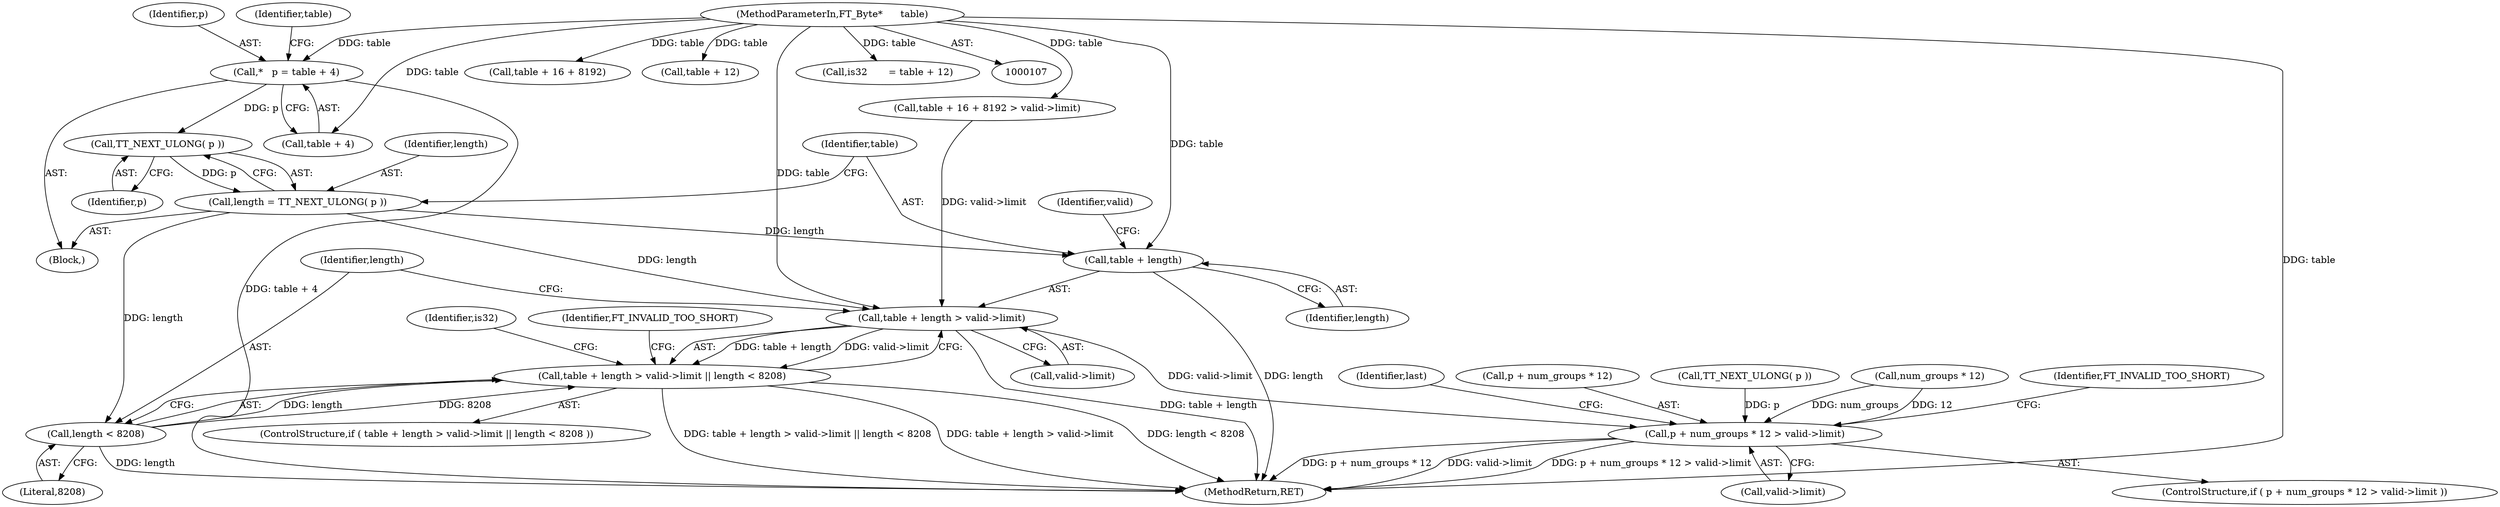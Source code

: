 digraph "0_savannah_a18788b14db60ae3673f932249cd02d33a227c4e_1@pointer" {
"1000112" [label="(Call,*   p = table + 4)"];
"1000108" [label="(MethodParameterIn,FT_Byte*      table)"];
"1000133" [label="(Call,TT_NEXT_ULONG( p ))"];
"1000131" [label="(Call,length = TT_NEXT_ULONG( p ))"];
"1000137" [label="(Call,table + length > valid->limit)"];
"1000136" [label="(Call,table + length > valid->limit || length < 8208)"];
"1000163" [label="(Call,p + num_groups * 12 > valid->limit)"];
"1000138" [label="(Call,table + length)"];
"1000144" [label="(Call,length < 8208)"];
"1000169" [label="(Call,valid->limit)"];
"1000172" [label="(Identifier,FT_INVALID_TOO_SHORT)"];
"1000163" [label="(Call,p + num_groups * 12 > valid->limit)"];
"1000113" [label="(Identifier,p)"];
"1000146" [label="(Literal,8208)"];
"1000108" [label="(MethodParameterIn,FT_Byte*      table)"];
"1000122" [label="(Call,table + 16 + 8192)"];
"1000150" [label="(Call,table + 12)"];
"1000123" [label="(Identifier,table)"];
"1000147" [label="(Identifier,FT_INVALID_TOO_SHORT)"];
"1000144" [label="(Call,length < 8208)"];
"1000142" [label="(Identifier,valid)"];
"1000138" [label="(Call,table + length)"];
"1000141" [label="(Call,valid->limit)"];
"1000149" [label="(Identifier,is32)"];
"1000181" [label="(Identifier,last)"];
"1000162" [label="(ControlStructure,if ( p + num_groups * 12 > valid->limit ))"];
"1000110" [label="(Block,)"];
"1000134" [label="(Identifier,p)"];
"1000140" [label="(Identifier,length)"];
"1000135" [label="(ControlStructure,if ( table + length > valid->limit || length < 8208 ))"];
"1000137" [label="(Call,table + length > valid->limit)"];
"1000121" [label="(Call,table + 16 + 8192 > valid->limit)"];
"1000133" [label="(Call,TT_NEXT_ULONG( p ))"];
"1000114" [label="(Call,table + 4)"];
"1000166" [label="(Call,num_groups * 12)"];
"1000136" [label="(Call,table + length > valid->limit || length < 8208)"];
"1000350" [label="(MethodReturn,RET)"];
"1000164" [label="(Call,p + num_groups * 12)"];
"1000148" [label="(Call,is32       = table + 12)"];
"1000139" [label="(Identifier,table)"];
"1000145" [label="(Identifier,length)"];
"1000132" [label="(Identifier,length)"];
"1000131" [label="(Call,length = TT_NEXT_ULONG( p ))"];
"1000160" [label="(Call,TT_NEXT_ULONG( p ))"];
"1000112" [label="(Call,*   p = table + 4)"];
"1000112" -> "1000110"  [label="AST: "];
"1000112" -> "1000114"  [label="CFG: "];
"1000113" -> "1000112"  [label="AST: "];
"1000114" -> "1000112"  [label="AST: "];
"1000123" -> "1000112"  [label="CFG: "];
"1000112" -> "1000350"  [label="DDG: table + 4"];
"1000108" -> "1000112"  [label="DDG: table"];
"1000112" -> "1000133"  [label="DDG: p"];
"1000108" -> "1000107"  [label="AST: "];
"1000108" -> "1000350"  [label="DDG: table"];
"1000108" -> "1000114"  [label="DDG: table"];
"1000108" -> "1000121"  [label="DDG: table"];
"1000108" -> "1000122"  [label="DDG: table"];
"1000108" -> "1000137"  [label="DDG: table"];
"1000108" -> "1000138"  [label="DDG: table"];
"1000108" -> "1000148"  [label="DDG: table"];
"1000108" -> "1000150"  [label="DDG: table"];
"1000133" -> "1000131"  [label="AST: "];
"1000133" -> "1000134"  [label="CFG: "];
"1000134" -> "1000133"  [label="AST: "];
"1000131" -> "1000133"  [label="CFG: "];
"1000133" -> "1000131"  [label="DDG: p"];
"1000131" -> "1000110"  [label="AST: "];
"1000132" -> "1000131"  [label="AST: "];
"1000139" -> "1000131"  [label="CFG: "];
"1000131" -> "1000137"  [label="DDG: length"];
"1000131" -> "1000138"  [label="DDG: length"];
"1000131" -> "1000144"  [label="DDG: length"];
"1000137" -> "1000136"  [label="AST: "];
"1000137" -> "1000141"  [label="CFG: "];
"1000138" -> "1000137"  [label="AST: "];
"1000141" -> "1000137"  [label="AST: "];
"1000145" -> "1000137"  [label="CFG: "];
"1000136" -> "1000137"  [label="CFG: "];
"1000137" -> "1000350"  [label="DDG: table + length"];
"1000137" -> "1000136"  [label="DDG: table + length"];
"1000137" -> "1000136"  [label="DDG: valid->limit"];
"1000121" -> "1000137"  [label="DDG: valid->limit"];
"1000137" -> "1000163"  [label="DDG: valid->limit"];
"1000136" -> "1000135"  [label="AST: "];
"1000136" -> "1000144"  [label="CFG: "];
"1000144" -> "1000136"  [label="AST: "];
"1000147" -> "1000136"  [label="CFG: "];
"1000149" -> "1000136"  [label="CFG: "];
"1000136" -> "1000350"  [label="DDG: length < 8208"];
"1000136" -> "1000350"  [label="DDG: table + length > valid->limit || length < 8208"];
"1000136" -> "1000350"  [label="DDG: table + length > valid->limit"];
"1000144" -> "1000136"  [label="DDG: length"];
"1000144" -> "1000136"  [label="DDG: 8208"];
"1000163" -> "1000162"  [label="AST: "];
"1000163" -> "1000169"  [label="CFG: "];
"1000164" -> "1000163"  [label="AST: "];
"1000169" -> "1000163"  [label="AST: "];
"1000172" -> "1000163"  [label="CFG: "];
"1000181" -> "1000163"  [label="CFG: "];
"1000163" -> "1000350"  [label="DDG: p + num_groups * 12"];
"1000163" -> "1000350"  [label="DDG: valid->limit"];
"1000163" -> "1000350"  [label="DDG: p + num_groups * 12 > valid->limit"];
"1000160" -> "1000163"  [label="DDG: p"];
"1000166" -> "1000163"  [label="DDG: num_groups"];
"1000166" -> "1000163"  [label="DDG: 12"];
"1000138" -> "1000140"  [label="CFG: "];
"1000139" -> "1000138"  [label="AST: "];
"1000140" -> "1000138"  [label="AST: "];
"1000142" -> "1000138"  [label="CFG: "];
"1000138" -> "1000350"  [label="DDG: length"];
"1000144" -> "1000146"  [label="CFG: "];
"1000145" -> "1000144"  [label="AST: "];
"1000146" -> "1000144"  [label="AST: "];
"1000144" -> "1000350"  [label="DDG: length"];
}
